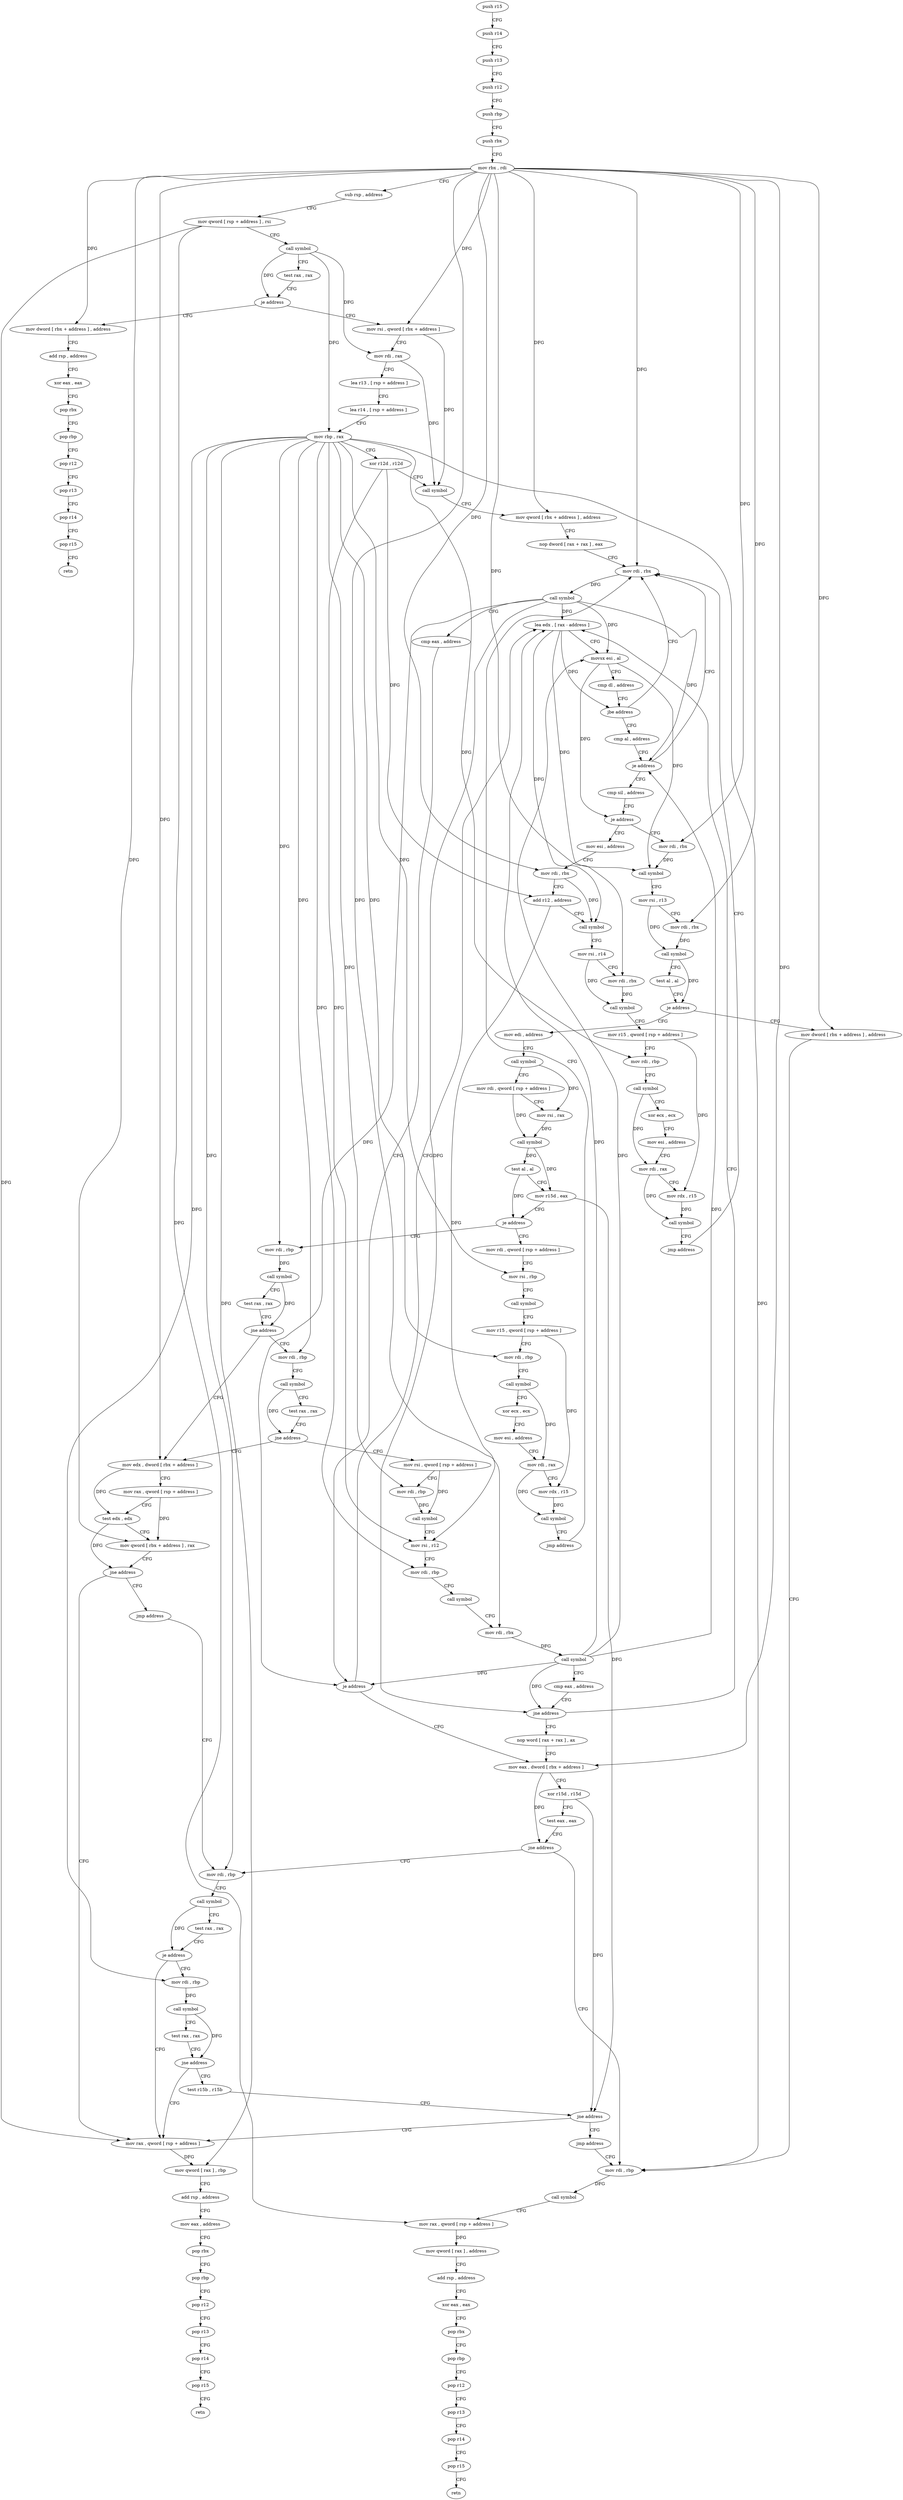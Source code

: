 digraph "func" {
"107632" [label = "push r15" ]
"107634" [label = "push r14" ]
"107636" [label = "push r13" ]
"107638" [label = "push r12" ]
"107640" [label = "push rbp" ]
"107641" [label = "push rbx" ]
"107642" [label = "mov rbx , rdi" ]
"107645" [label = "sub rsp , address" ]
"107649" [label = "mov qword [ rsp + address ] , rsi" ]
"107654" [label = "call symbol" ]
"107659" [label = "test rax , rax" ]
"107662" [label = "je address" ]
"108124" [label = "mov dword [ rbx + address ] , address" ]
"107668" [label = "mov rsi , qword [ rbx + address ]" ]
"108131" [label = "add rsp , address" ]
"108135" [label = "xor eax , eax" ]
"108137" [label = "pop rbx" ]
"108138" [label = "pop rbp" ]
"108139" [label = "pop r12" ]
"108141" [label = "pop r13" ]
"108143" [label = "pop r14" ]
"108145" [label = "pop r15" ]
"108147" [label = "retn" ]
"107672" [label = "mov rdi , rax" ]
"107675" [label = "lea r13 , [ rsp + address ]" ]
"107680" [label = "lea r14 , [ rsp + address ]" ]
"107685" [label = "mov rbp , rax" ]
"107688" [label = "xor r12d , r12d" ]
"107691" [label = "call symbol" ]
"107696" [label = "mov qword [ rbx + address ] , address" ]
"107704" [label = "nop dword [ rax + rax ] , eax" ]
"107712" [label = "mov rdi , rbx" ]
"107896" [label = "mov eax , dword [ rbx + address ]" ]
"107899" [label = "xor r15d , r15d" ]
"107902" [label = "test eax , eax" ]
"107904" [label = "jne address" ]
"108087" [label = "mov rdi , rbp" ]
"107910" [label = "mov rdi , rbp" ]
"107729" [label = "lea edx , [ rax - address ]" ]
"107732" [label = "movsx esi , al" ]
"107735" [label = "cmp dl , address" ]
"107738" [label = "jbe address" ]
"107740" [label = "cmp al , address" ]
"108090" [label = "call symbol" ]
"108095" [label = "mov rax , qword [ rsp + address ]" ]
"108100" [label = "mov qword [ rax ] , address" ]
"108107" [label = "add rsp , address" ]
"108111" [label = "xor eax , eax" ]
"108113" [label = "pop rbx" ]
"108114" [label = "pop rbp" ]
"108115" [label = "pop r12" ]
"108117" [label = "pop r13" ]
"108119" [label = "pop r14" ]
"108121" [label = "pop r15" ]
"108123" [label = "retn" ]
"107913" [label = "call symbol" ]
"107918" [label = "test rax , rax" ]
"107921" [label = "je address" ]
"108176" [label = "mov rdi , rbp" ]
"107927" [label = "mov rax , qword [ rsp + address ]" ]
"107715" [label = "call symbol" ]
"107720" [label = "cmp eax , address" ]
"107723" [label = "je address" ]
"107742" [label = "je address" ]
"107744" [label = "cmp sil , address" ]
"108179" [label = "call symbol" ]
"108184" [label = "test rax , rax" ]
"108187" [label = "jne address" ]
"108193" [label = "test r15b , r15b" ]
"107932" [label = "mov qword [ rax ] , rbp" ]
"107935" [label = "add rsp , address" ]
"107939" [label = "mov eax , address" ]
"107944" [label = "pop rbx" ]
"107945" [label = "pop rbp" ]
"107946" [label = "pop r12" ]
"107948" [label = "pop r13" ]
"107950" [label = "pop r14" ]
"107952" [label = "pop r15" ]
"107954" [label = "retn" ]
"107748" [label = "je address" ]
"108016" [label = "mov esi , address" ]
"107754" [label = "mov rdi , rbx" ]
"108196" [label = "jne address" ]
"108202" [label = "jmp address" ]
"108021" [label = "mov rdi , rbx" ]
"108024" [label = "add r12 , address" ]
"108028" [label = "call symbol" ]
"108033" [label = "mov rsi , r14" ]
"108036" [label = "mov rdi , rbx" ]
"108039" [label = "call symbol" ]
"108044" [label = "mov r15 , qword [ rsp + address ]" ]
"108049" [label = "mov rdi , rbp" ]
"108052" [label = "call symbol" ]
"108057" [label = "xor ecx , ecx" ]
"108059" [label = "mov esi , address" ]
"108064" [label = "mov rdi , rax" ]
"108067" [label = "mov rdx , r15" ]
"108070" [label = "call symbol" ]
"108075" [label = "jmp address" ]
"107757" [label = "call symbol" ]
"107762" [label = "mov rsi , r13" ]
"107765" [label = "mov rdi , rbx" ]
"107768" [label = "call symbol" ]
"107773" [label = "test al , al" ]
"107775" [label = "je address" ]
"108080" [label = "mov dword [ rbx + address ] , address" ]
"107781" [label = "mov edi , address" ]
"107786" [label = "call symbol" ]
"107791" [label = "mov rdi , qword [ rsp + address ]" ]
"107796" [label = "mov rsi , rax" ]
"107799" [label = "call symbol" ]
"107804" [label = "test al , al" ]
"107806" [label = "mov r15d , eax" ]
"107809" [label = "je address" ]
"107960" [label = "mov rdi , qword [ rsp + address ]" ]
"107815" [label = "mov rdi , rbp" ]
"107965" [label = "mov rsi , rbp" ]
"107968" [label = "call symbol" ]
"107973" [label = "mov r15 , qword [ rsp + address ]" ]
"107978" [label = "mov rdi , rbp" ]
"107981" [label = "call symbol" ]
"107986" [label = "xor ecx , ecx" ]
"107988" [label = "mov esi , address" ]
"107993" [label = "mov rdi , rax" ]
"107996" [label = "mov rdx , r15" ]
"107999" [label = "call symbol" ]
"108004" [label = "jmp address" ]
"107818" [label = "call symbol" ]
"107823" [label = "test rax , rax" ]
"107826" [label = "jne address" ]
"108148" [label = "mov edx , dword [ rbx + address ]" ]
"107832" [label = "mov rdi , rbp" ]
"108151" [label = "mov rax , qword [ rsp + address ]" ]
"108156" [label = "test edx , edx" ]
"108158" [label = "mov qword [ rbx + address ] , rax" ]
"108162" [label = "jne address" ]
"108168" [label = "jmp address" ]
"107835" [label = "call symbol" ]
"107840" [label = "test rax , rax" ]
"107843" [label = "jne address" ]
"107849" [label = "mov rsi , qword [ rsp + address ]" ]
"107854" [label = "mov rdi , rbp" ]
"107857" [label = "call symbol" ]
"107862" [label = "mov rsi , r12" ]
"107865" [label = "mov rdi , rbp" ]
"107868" [label = "call symbol" ]
"107873" [label = "mov rdi , rbx" ]
"107876" [label = "call symbol" ]
"107881" [label = "cmp eax , address" ]
"107884" [label = "jne address" ]
"107890" [label = "nop word [ rax + rax ] , ax" ]
"107632" -> "107634" [ label = "CFG" ]
"107634" -> "107636" [ label = "CFG" ]
"107636" -> "107638" [ label = "CFG" ]
"107638" -> "107640" [ label = "CFG" ]
"107640" -> "107641" [ label = "CFG" ]
"107641" -> "107642" [ label = "CFG" ]
"107642" -> "107645" [ label = "CFG" ]
"107642" -> "108124" [ label = "DFG" ]
"107642" -> "107668" [ label = "DFG" ]
"107642" -> "107696" [ label = "DFG" ]
"107642" -> "107712" [ label = "DFG" ]
"107642" -> "107896" [ label = "DFG" ]
"107642" -> "108021" [ label = "DFG" ]
"107642" -> "108036" [ label = "DFG" ]
"107642" -> "107754" [ label = "DFG" ]
"107642" -> "107765" [ label = "DFG" ]
"107642" -> "108080" [ label = "DFG" ]
"107642" -> "108148" [ label = "DFG" ]
"107642" -> "108158" [ label = "DFG" ]
"107642" -> "107873" [ label = "DFG" ]
"107645" -> "107649" [ label = "CFG" ]
"107649" -> "107654" [ label = "CFG" ]
"107649" -> "108095" [ label = "DFG" ]
"107649" -> "107927" [ label = "DFG" ]
"107654" -> "107659" [ label = "CFG" ]
"107654" -> "107662" [ label = "DFG" ]
"107654" -> "107672" [ label = "DFG" ]
"107654" -> "107685" [ label = "DFG" ]
"107659" -> "107662" [ label = "CFG" ]
"107662" -> "108124" [ label = "CFG" ]
"107662" -> "107668" [ label = "CFG" ]
"108124" -> "108131" [ label = "CFG" ]
"107668" -> "107672" [ label = "CFG" ]
"107668" -> "107691" [ label = "DFG" ]
"108131" -> "108135" [ label = "CFG" ]
"108135" -> "108137" [ label = "CFG" ]
"108137" -> "108138" [ label = "CFG" ]
"108138" -> "108139" [ label = "CFG" ]
"108139" -> "108141" [ label = "CFG" ]
"108141" -> "108143" [ label = "CFG" ]
"108143" -> "108145" [ label = "CFG" ]
"108145" -> "108147" [ label = "CFG" ]
"107672" -> "107675" [ label = "CFG" ]
"107672" -> "107691" [ label = "DFG" ]
"107675" -> "107680" [ label = "CFG" ]
"107680" -> "107685" [ label = "CFG" ]
"107685" -> "107688" [ label = "CFG" ]
"107685" -> "108087" [ label = "DFG" ]
"107685" -> "107910" [ label = "DFG" ]
"107685" -> "108176" [ label = "DFG" ]
"107685" -> "107932" [ label = "DFG" ]
"107685" -> "108049" [ label = "DFG" ]
"107685" -> "107965" [ label = "DFG" ]
"107685" -> "107978" [ label = "DFG" ]
"107685" -> "107815" [ label = "DFG" ]
"107685" -> "107832" [ label = "DFG" ]
"107685" -> "107854" [ label = "DFG" ]
"107685" -> "107865" [ label = "DFG" ]
"107688" -> "107691" [ label = "CFG" ]
"107688" -> "108024" [ label = "DFG" ]
"107688" -> "107862" [ label = "DFG" ]
"107691" -> "107696" [ label = "CFG" ]
"107696" -> "107704" [ label = "CFG" ]
"107704" -> "107712" [ label = "CFG" ]
"107712" -> "107715" [ label = "DFG" ]
"107896" -> "107899" [ label = "CFG" ]
"107896" -> "107904" [ label = "DFG" ]
"107899" -> "107902" [ label = "CFG" ]
"107899" -> "108196" [ label = "DFG" ]
"107902" -> "107904" [ label = "CFG" ]
"107904" -> "108087" [ label = "CFG" ]
"107904" -> "107910" [ label = "CFG" ]
"108087" -> "108090" [ label = "DFG" ]
"107910" -> "107913" [ label = "CFG" ]
"107729" -> "107732" [ label = "CFG" ]
"107729" -> "107738" [ label = "DFG" ]
"107729" -> "108028" [ label = "DFG" ]
"107729" -> "107757" [ label = "DFG" ]
"107732" -> "107735" [ label = "CFG" ]
"107732" -> "107748" [ label = "DFG" ]
"107732" -> "107757" [ label = "DFG" ]
"107735" -> "107738" [ label = "CFG" ]
"107738" -> "107712" [ label = "CFG" ]
"107738" -> "107740" [ label = "CFG" ]
"107740" -> "107742" [ label = "CFG" ]
"108090" -> "108095" [ label = "CFG" ]
"108095" -> "108100" [ label = "DFG" ]
"108100" -> "108107" [ label = "CFG" ]
"108107" -> "108111" [ label = "CFG" ]
"108111" -> "108113" [ label = "CFG" ]
"108113" -> "108114" [ label = "CFG" ]
"108114" -> "108115" [ label = "CFG" ]
"108115" -> "108117" [ label = "CFG" ]
"108117" -> "108119" [ label = "CFG" ]
"108119" -> "108121" [ label = "CFG" ]
"108121" -> "108123" [ label = "CFG" ]
"107913" -> "107918" [ label = "CFG" ]
"107913" -> "107921" [ label = "DFG" ]
"107918" -> "107921" [ label = "CFG" ]
"107921" -> "108176" [ label = "CFG" ]
"107921" -> "107927" [ label = "CFG" ]
"108176" -> "108179" [ label = "DFG" ]
"107927" -> "107932" [ label = "DFG" ]
"107715" -> "107720" [ label = "CFG" ]
"107715" -> "107723" [ label = "DFG" ]
"107715" -> "107729" [ label = "DFG" ]
"107715" -> "107732" [ label = "DFG" ]
"107715" -> "107742" [ label = "DFG" ]
"107715" -> "107884" [ label = "DFG" ]
"107720" -> "107723" [ label = "CFG" ]
"107723" -> "107896" [ label = "CFG" ]
"107723" -> "107729" [ label = "CFG" ]
"107742" -> "107712" [ label = "CFG" ]
"107742" -> "107744" [ label = "CFG" ]
"107744" -> "107748" [ label = "CFG" ]
"108179" -> "108184" [ label = "CFG" ]
"108179" -> "108187" [ label = "DFG" ]
"108184" -> "108187" [ label = "CFG" ]
"108187" -> "107927" [ label = "CFG" ]
"108187" -> "108193" [ label = "CFG" ]
"108193" -> "108196" [ label = "CFG" ]
"107932" -> "107935" [ label = "CFG" ]
"107935" -> "107939" [ label = "CFG" ]
"107939" -> "107944" [ label = "CFG" ]
"107944" -> "107945" [ label = "CFG" ]
"107945" -> "107946" [ label = "CFG" ]
"107946" -> "107948" [ label = "CFG" ]
"107948" -> "107950" [ label = "CFG" ]
"107950" -> "107952" [ label = "CFG" ]
"107952" -> "107954" [ label = "CFG" ]
"107748" -> "108016" [ label = "CFG" ]
"107748" -> "107754" [ label = "CFG" ]
"108016" -> "108021" [ label = "CFG" ]
"107754" -> "107757" [ label = "DFG" ]
"108196" -> "107927" [ label = "CFG" ]
"108196" -> "108202" [ label = "CFG" ]
"108202" -> "108087" [ label = "CFG" ]
"108021" -> "108024" [ label = "CFG" ]
"108021" -> "108028" [ label = "DFG" ]
"108024" -> "108028" [ label = "CFG" ]
"108024" -> "107862" [ label = "DFG" ]
"108028" -> "108033" [ label = "CFG" ]
"108033" -> "108036" [ label = "CFG" ]
"108033" -> "108039" [ label = "DFG" ]
"108036" -> "108039" [ label = "DFG" ]
"108039" -> "108044" [ label = "CFG" ]
"108044" -> "108049" [ label = "CFG" ]
"108044" -> "108067" [ label = "DFG" ]
"108049" -> "108052" [ label = "CFG" ]
"108052" -> "108057" [ label = "CFG" ]
"108052" -> "108064" [ label = "DFG" ]
"108057" -> "108059" [ label = "CFG" ]
"108059" -> "108064" [ label = "CFG" ]
"108064" -> "108067" [ label = "CFG" ]
"108064" -> "108070" [ label = "DFG" ]
"108067" -> "108070" [ label = "DFG" ]
"108070" -> "108075" [ label = "CFG" ]
"108075" -> "107712" [ label = "CFG" ]
"107757" -> "107762" [ label = "CFG" ]
"107762" -> "107765" [ label = "CFG" ]
"107762" -> "107768" [ label = "DFG" ]
"107765" -> "107768" [ label = "DFG" ]
"107768" -> "107773" [ label = "CFG" ]
"107768" -> "107775" [ label = "DFG" ]
"107773" -> "107775" [ label = "CFG" ]
"107775" -> "108080" [ label = "CFG" ]
"107775" -> "107781" [ label = "CFG" ]
"108080" -> "108087" [ label = "CFG" ]
"107781" -> "107786" [ label = "CFG" ]
"107786" -> "107791" [ label = "CFG" ]
"107786" -> "107796" [ label = "DFG" ]
"107791" -> "107796" [ label = "CFG" ]
"107791" -> "107799" [ label = "DFG" ]
"107796" -> "107799" [ label = "DFG" ]
"107799" -> "107804" [ label = "DFG" ]
"107799" -> "107806" [ label = "DFG" ]
"107804" -> "107806" [ label = "CFG" ]
"107804" -> "107809" [ label = "DFG" ]
"107806" -> "107809" [ label = "CFG" ]
"107806" -> "108196" [ label = "DFG" ]
"107809" -> "107960" [ label = "CFG" ]
"107809" -> "107815" [ label = "CFG" ]
"107960" -> "107965" [ label = "CFG" ]
"107815" -> "107818" [ label = "DFG" ]
"107965" -> "107968" [ label = "CFG" ]
"107968" -> "107973" [ label = "CFG" ]
"107973" -> "107978" [ label = "CFG" ]
"107973" -> "107996" [ label = "DFG" ]
"107978" -> "107981" [ label = "CFG" ]
"107981" -> "107986" [ label = "CFG" ]
"107981" -> "107993" [ label = "DFG" ]
"107986" -> "107988" [ label = "CFG" ]
"107988" -> "107993" [ label = "CFG" ]
"107993" -> "107996" [ label = "CFG" ]
"107993" -> "107999" [ label = "DFG" ]
"107996" -> "107999" [ label = "DFG" ]
"107999" -> "108004" [ label = "CFG" ]
"108004" -> "107712" [ label = "CFG" ]
"107818" -> "107823" [ label = "CFG" ]
"107818" -> "107826" [ label = "DFG" ]
"107823" -> "107826" [ label = "CFG" ]
"107826" -> "108148" [ label = "CFG" ]
"107826" -> "107832" [ label = "CFG" ]
"108148" -> "108151" [ label = "CFG" ]
"108148" -> "108156" [ label = "DFG" ]
"107832" -> "107835" [ label = "CFG" ]
"108151" -> "108156" [ label = "CFG" ]
"108151" -> "108158" [ label = "DFG" ]
"108156" -> "108158" [ label = "CFG" ]
"108156" -> "108162" [ label = "DFG" ]
"108158" -> "108162" [ label = "CFG" ]
"108162" -> "107927" [ label = "CFG" ]
"108162" -> "108168" [ label = "CFG" ]
"108168" -> "107910" [ label = "CFG" ]
"107835" -> "107840" [ label = "CFG" ]
"107835" -> "107843" [ label = "DFG" ]
"107840" -> "107843" [ label = "CFG" ]
"107843" -> "108148" [ label = "CFG" ]
"107843" -> "107849" [ label = "CFG" ]
"107849" -> "107854" [ label = "CFG" ]
"107849" -> "107857" [ label = "DFG" ]
"107854" -> "107857" [ label = "DFG" ]
"107857" -> "107862" [ label = "CFG" ]
"107862" -> "107865" [ label = "CFG" ]
"107865" -> "107868" [ label = "CFG" ]
"107868" -> "107873" [ label = "CFG" ]
"107873" -> "107876" [ label = "DFG" ]
"107876" -> "107881" [ label = "CFG" ]
"107876" -> "107723" [ label = "DFG" ]
"107876" -> "107729" [ label = "DFG" ]
"107876" -> "107732" [ label = "DFG" ]
"107876" -> "107742" [ label = "DFG" ]
"107876" -> "107884" [ label = "DFG" ]
"107881" -> "107884" [ label = "CFG" ]
"107884" -> "107729" [ label = "CFG" ]
"107884" -> "107890" [ label = "CFG" ]
"107890" -> "107896" [ label = "CFG" ]
}
